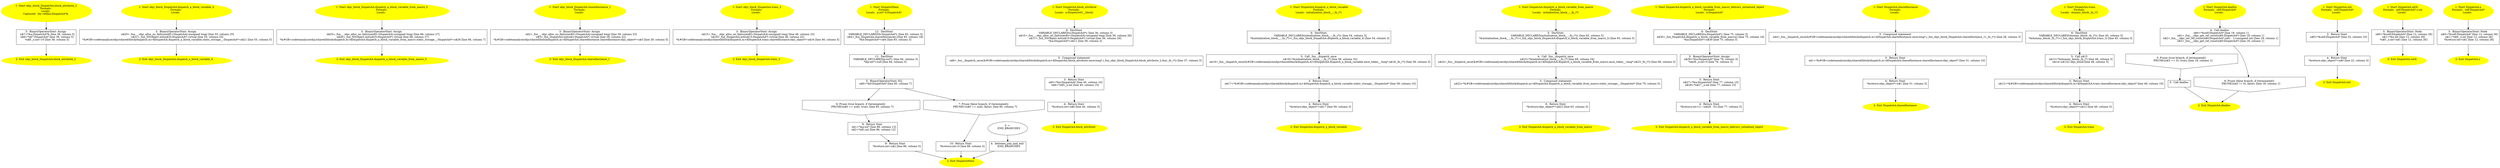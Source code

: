 /* @generated */
digraph cfg {
"objc_block_DispatchA.block_attrib.f8e8d99ed1e9d2ea_1" [label="1: Start objc_block_DispatchA.block_attribute_2\nFormals: \nLocals: \nCaptured:  [by ref]&a:DispatchA*& \n  " color=yellow style=filled]
	

	 "objc_block_DispatchA.block_attrib.f8e8d99ed1e9d2ea_1" -> "objc_block_DispatchA.block_attrib.f8e8d99ed1e9d2ea_3" ;
"objc_block_DispatchA.block_attrib.f8e8d99ed1e9d2ea_2" [label="2: Exit objc_block_DispatchA.block_attribute_2 \n  " color=yellow style=filled]
	

"objc_block_DispatchA.block_attrib.f8e8d99ed1e9d2ea_3" [label="3:  BinaryOperatorStmt: Assign \n   n$7=*&a:DispatchA*& [line 38, column 5]\n  n$8=*n$7:DispatchA* [line 38, column 5]\n  *n$8._x:int=10 [line 38, column 5]\n " shape="box"]
	

	 "objc_block_DispatchA.block_attrib.f8e8d99ed1e9d2ea_3" -> "objc_block_DispatchA.block_attrib.f8e8d99ed1e9d2ea_2" ;
"objc_block_DispatchA.dispatch_a_b.ab3437c3b14d13ad_1" [label="1: Start objc_block_DispatchA.dispatch_a_block_variable_4\nFormals: \nLocals:  \n  " color=yellow style=filled]
	

	 "objc_block_DispatchA.dispatch_a_b.ab3437c3b14d13ad_1" -> "objc_block_DispatchA.dispatch_a_b.ab3437c3b14d13ad_3" ;
"objc_block_DispatchA.dispatch_a_b.ab3437c3b14d13ad_2" [label="2: Exit objc_block_DispatchA.dispatch_a_block_variable_4 \n  " color=yellow style=filled]
	

"objc_block_DispatchA.dispatch_a_b.ab3437c3b14d13ad_3" [label="3:  BinaryOperatorStmt: Assign \n   n$20=_fun___objc_alloc_no_fail(sizeof(t=DispatchA):unsigned long) [line 55, column 25]\n  n$21=_fun_NSObject.init(n$20:DispatchA*) virtual [line 55, column 25]\n  *&#GB<codetoanalyze/objc/shared/block/dispatch.m>$DispatchA.dispatch_a_block_variable.static_storage__:DispatchA*=n$21 [line 55, column 5]\n " shape="box"]
	

	 "objc_block_DispatchA.dispatch_a_b.ab3437c3b14d13ad_3" -> "objc_block_DispatchA.dispatch_a_b.ab3437c3b14d13ad_2" ;
"objc_block_DispatchA.dispatch_a_b.47d9e13809b59db0_1" [label="1: Start objc_block_DispatchA.dispatch_a_block_variable_from_macro_5\nFormals: \nLocals:  \n  " color=yellow style=filled]
	

	 "objc_block_DispatchA.dispatch_a_b.47d9e13809b59db0_1" -> "objc_block_DispatchA.dispatch_a_b.47d9e13809b59db0_3" ;
"objc_block_DispatchA.dispatch_a_b.47d9e13809b59db0_2" [label="2: Exit objc_block_DispatchA.dispatch_a_block_variable_from_macro_5 \n  " color=yellow style=filled]
	

"objc_block_DispatchA.dispatch_a_b.47d9e13809b59db0_3" [label="3:  BinaryOperatorStmt: Assign \n   n$25=_fun___objc_alloc_no_fail(sizeof(t=DispatchA):unsigned long) [line 66, column 27]\n  n$26=_fun_NSObject.init(n$25:DispatchA*) virtual [line 66, column 27]\n  *&#GB<codetoanalyze/objc/shared/block/dispatch.m>$DispatchA.dispatch_a_block_variable_from_macro.static_storage__:DispatchA*=n$26 [line 66, column 7]\n " shape="box"]
	

	 "objc_block_DispatchA.dispatch_a_b.47d9e13809b59db0_3" -> "objc_block_DispatchA.dispatch_a_b.47d9e13809b59db0_2" ;
"objc_block_DispatchA.sharedInstan.3dc4f859cdf04fe0_1" [label="1: Start objc_block_DispatchA.sharedInstance_1\nFormals: \nLocals:  \n  " color=yellow style=filled]
	

	 "objc_block_DispatchA.sharedInstan.3dc4f859cdf04fe0_1" -> "objc_block_DispatchA.sharedInstan.3dc4f859cdf04fe0_3" ;
"objc_block_DispatchA.sharedInstan.3dc4f859cdf04fe0_2" [label="2: Exit objc_block_DispatchA.sharedInstance_1 \n  " color=yellow style=filled]
	

"objc_block_DispatchA.sharedInstan.3dc4f859cdf04fe0_3" [label="3:  BinaryOperatorStmt: Assign \n   n$2=_fun___objc_alloc_no_fail(sizeof(t=DispatchA):unsigned long) [line 29, column 23]\n  n$3=_fun_DispatchA.init(n$2:DispatchA*) virtual [line 29, column 22]\n  *&#GB<codetoanalyze/objc/shared/block/dispatch.m>$DispatchA.sharedInstance.sharedInstance:objc_object*=n$3 [line 29, column 5]\n " shape="box"]
	

	 "objc_block_DispatchA.sharedInstan.3dc4f859cdf04fe0_3" -> "objc_block_DispatchA.sharedInstan.3dc4f859cdf04fe0_2" ;
"objc_block_DispatchA.trans_3.1dbafb3bdd093c55_1" [label="1: Start objc_block_DispatchA.trans_3\nFormals: \nLocals:  \n  " color=yellow style=filled]
	

	 "objc_block_DispatchA.trans_3.1dbafb3bdd093c55_1" -> "objc_block_DispatchA.trans_3.1dbafb3bdd093c55_3" ;
"objc_block_DispatchA.trans_3.1dbafb3bdd093c55_2" [label="2: Exit objc_block_DispatchA.trans_3 \n  " color=yellow style=filled]
	

"objc_block_DispatchA.trans_3.1dbafb3bdd093c55_3" [label="3:  BinaryOperatorStmt: Assign \n   n$15=_fun___objc_alloc_no_fail(sizeof(t=DispatchA):unsigned long) [line 46, column 23]\n  n$16=_fun_DispatchA.init(n$15:DispatchA*) virtual [line 46, column 22]\n  *&#GB<codetoanalyze/objc/shared/block/dispatch.m>$DispatchA.trans.sharedInstance:objc_object*=n$16 [line 46, column 5]\n " shape="box"]
	

	 "objc_block_DispatchA.trans_3.1dbafb3bdd093c55_3" -> "objc_block_DispatchA.trans_3.1dbafb3bdd093c55_2" ;
"DispatchMain.f6461dbdaeaf9a11_1" [label="1: Start DispatchMain\nFormals: \nLocals:  p:int* b:DispatchA* \n  " color=yellow style=filled]
	

	 "DispatchMain.f6461dbdaeaf9a11_1" -> "DispatchMain.f6461dbdaeaf9a11_12" ;
"DispatchMain.f6461dbdaeaf9a11_2" [label="2: Exit DispatchMain \n  " color=yellow style=filled]
	

"DispatchMain.f6461dbdaeaf9a11_3" [label="3: + \n   END_BRANCHES\n " ]
	

	 "DispatchMain.f6461dbdaeaf9a11_3" -> "DispatchMain.f6461dbdaeaf9a11_4" ;
"DispatchMain.f6461dbdaeaf9a11_4" [label="4:  between_join_and_exit \n   END_BRANCHES\n " shape="box"]
	

	 "DispatchMain.f6461dbdaeaf9a11_4" -> "DispatchMain.f6461dbdaeaf9a11_2" ;
"DispatchMain.f6461dbdaeaf9a11_5" [label="5:  BinaryOperatorStmt: EQ \n   n$0=*&b:DispatchA* [line 85, column 7]\n " shape="box"]
	

	 "DispatchMain.f6461dbdaeaf9a11_5" -> "DispatchMain.f6461dbdaeaf9a11_6" ;
	 "DispatchMain.f6461dbdaeaf9a11_5" -> "DispatchMain.f6461dbdaeaf9a11_7" ;
"DispatchMain.f6461dbdaeaf9a11_6" [label="6: Prune (true branch, if (terminated)) \n   PRUNE((n$0 == null), true); [line 85, column 7]\n " shape="invhouse"]
	

	 "DispatchMain.f6461dbdaeaf9a11_6" -> "DispatchMain.f6461dbdaeaf9a11_8" ;
"DispatchMain.f6461dbdaeaf9a11_7" [label="7: Prune (false branch, if (terminated)) \n   PRUNE(!(n$0 == null), false); [line 85, column 7]\n " shape="invhouse"]
	

	 "DispatchMain.f6461dbdaeaf9a11_7" -> "DispatchMain.f6461dbdaeaf9a11_10" ;
"DispatchMain.f6461dbdaeaf9a11_8" [label="8:  Return Stmt \n   n$1=*&p:int* [line 86, column 13]\n  n$2=*n$1:int [line 86, column 12]\n " shape="box"]
	

	 "DispatchMain.f6461dbdaeaf9a11_8" -> "DispatchMain.f6461dbdaeaf9a11_9" ;
"DispatchMain.f6461dbdaeaf9a11_9" [label="9:  Return Stmt \n   *&return:int=n$2 [line 86, column 5]\n " shape="box"]
	

	 "DispatchMain.f6461dbdaeaf9a11_9" -> "DispatchMain.f6461dbdaeaf9a11_2" ;
"DispatchMain.f6461dbdaeaf9a11_10" [label="10:  Return Stmt \n   *&return:int=0 [line 88, column 5]\n " shape="box"]
	

	 "DispatchMain.f6461dbdaeaf9a11_10" -> "DispatchMain.f6461dbdaeaf9a11_2" ;
"DispatchMain.f6461dbdaeaf9a11_11" [label="11:  DeclStmt \n   VARIABLE_DECLARED(p:int*); [line 84, column 3]\n  *&p:int*=null [line 84, column 3]\n " shape="box"]
	

	 "DispatchMain.f6461dbdaeaf9a11_11" -> "DispatchMain.f6461dbdaeaf9a11_5" ;
"DispatchMain.f6461dbdaeaf9a11_12" [label="12:  DeclStmt \n   VARIABLE_DECLARED(b:DispatchA*); [line 83, column 3]\n  n$4=_fun_DispatchA.sharedInstance() [line 83, column 18]\n  *&b:DispatchA*=n$4 [line 83, column 3]\n " shape="box"]
	

	 "DispatchMain.f6461dbdaeaf9a11_12" -> "DispatchMain.f6461dbdaeaf9a11_11" ;
"block_attribute#DispatchA#[class].73d115a412667b49_1" [label="1: Start DispatchA.block_attribute\nFormals: \nLocals:  a:DispatchA*(__block) \n  " color=yellow style=filled]
	

	 "block_attribute#DispatchA#[class].73d115a412667b49_1" -> "block_attribute#DispatchA#[class].73d115a412667b49_6" ;
"block_attribute#DispatchA#[class].73d115a412667b49_2" [label="2: Exit DispatchA.block_attribute \n  " color=yellow style=filled]
	

"block_attribute#DispatchA#[class].73d115a412667b49_3" [label="3:  Return Stmt \n   n$5=*&a:DispatchA* [line 40, column 10]\n  n$6=*n$5._x:int [line 40, column 10]\n " shape="box"]
	

	 "block_attribute#DispatchA#[class].73d115a412667b49_3" -> "block_attribute#DispatchA#[class].73d115a412667b49_4" ;
"block_attribute#DispatchA#[class].73d115a412667b49_4" [label="4:  Return Stmt \n   *&return:int=n$6 [line 40, column 3]\n " shape="box"]
	

	 "block_attribute#DispatchA#[class].73d115a412667b49_4" -> "block_attribute#DispatchA#[class].73d115a412667b49_2" ;
"block_attribute#DispatchA#[class].73d115a412667b49_5" [label="5:  Compound statement \n   n$9=_fun__dispatch_once(&#GB<codetoanalyze/objc/shared/block/dispatch.m>$DispatchA.block_attribute.once:long*,(_fun_objc_block_DispatchA.block_attribute_2,&a):_fn_(*)) [line 37, column 3]\n " shape="box"]
	

	 "block_attribute#DispatchA#[class].73d115a412667b49_5" -> "block_attribute#DispatchA#[class].73d115a412667b49_3" ;
"block_attribute#DispatchA#[class].73d115a412667b49_6" [label="6:  DeclStmt \n   VARIABLE_DECLARED(a:DispatchA*); [line 36, column 3]\n  n$10=_fun___objc_alloc_no_fail(sizeof(t=DispatchA):unsigned long) [line 36, column 26]\n  n$11=_fun_NSObject.init(n$10:DispatchA*) virtual [line 36, column 26]\n  *&a:DispatchA*=n$11 [line 36, column 3]\n " shape="box"]
	

	 "block_attribute#DispatchA#[class].73d115a412667b49_6" -> "block_attribute#DispatchA#[class].73d115a412667b49_5" ;
"dispatch_a_block_variable#Dispatc.0bd7f33b7fd4c748_1" [label="1: Start DispatchA.dispatch_a_block_variable\nFormals: \nLocals:  initialization_block__:_fn_(*) \n  " color=yellow style=filled]
	

	 "dispatch_a_block_variable#Dispatc.0bd7f33b7fd4c748_1" -> "dispatch_a_block_variable#Dispatc.0bd7f33b7fd4c748_6" ;
"dispatch_a_block_variable#Dispatc.0bd7f33b7fd4c748_2" [label="2: Exit DispatchA.dispatch_a_block_variable \n  " color=yellow style=filled]
	

"dispatch_a_block_variable#Dispatc.0bd7f33b7fd4c748_3" [label="3:  Return Stmt \n   n$17=*&#GB<codetoanalyze/objc/shared/block/dispatch.m>$DispatchA.dispatch_a_block_variable.static_storage__:DispatchA* [line 59, column 10]\n " shape="box"]
	

	 "dispatch_a_block_variable#Dispatc.0bd7f33b7fd4c748_3" -> "dispatch_a_block_variable#Dispatc.0bd7f33b7fd4c748_4" ;
"dispatch_a_block_variable#Dispatc.0bd7f33b7fd4c748_4" [label="4:  Return Stmt \n   *&return:objc_object*=n$17 [line 59, column 3]\n " shape="box"]
	

	 "dispatch_a_block_variable#Dispatc.0bd7f33b7fd4c748_4" -> "dispatch_a_block_variable#Dispatc.0bd7f33b7fd4c748_2" ;
"dispatch_a_block_variable#Dispatc.0bd7f33b7fd4c748_5" [label="5:  Call _fun__dispatch_once \n   n$18=*&initialization_block__:_fn_(*) [line 58, column 32]\n  n$19=_fun__dispatch_once(&#GB<codetoanalyze/objc/shared/block/dispatch.m>$DispatchA.dispatch_a_block_variable.once_token__:long*,n$18:_fn_(*)) [line 58, column 3]\n " shape="box"]
	

	 "dispatch_a_block_variable#Dispatc.0bd7f33b7fd4c748_5" -> "dispatch_a_block_variable#Dispatc.0bd7f33b7fd4c748_3" ;
"dispatch_a_block_variable#Dispatc.0bd7f33b7fd4c748_6" [label="6:  DeclStmt \n   VARIABLE_DECLARED(initialization_block__:_fn_(*)); [line 54, column 3]\n  *&initialization_block__:_fn_(*)=(_fun_objc_block_DispatchA.dispatch_a_block_variable_4) [line 54, column 3]\n " shape="box"]
	

	 "dispatch_a_block_variable#Dispatc.0bd7f33b7fd4c748_6" -> "dispatch_a_block_variable#Dispatc.0bd7f33b7fd4c748_5" ;
"dispatch_a_block_variable_from_ma.f07f006a3c1fec35_1" [label="1: Start DispatchA.dispatch_a_block_variable_from_macro\nFormals: \nLocals:  initialization_block__:_fn_(*) \n  " color=yellow style=filled]
	

	 "dispatch_a_block_variable_from_ma.f07f006a3c1fec35_1" -> "dispatch_a_block_variable_from_ma.f07f006a3c1fec35_5" ;
"dispatch_a_block_variable_from_ma.f07f006a3c1fec35_2" [label="2: Exit DispatchA.dispatch_a_block_variable_from_macro \n  " color=yellow style=filled]
	

"dispatch_a_block_variable_from_ma.f07f006a3c1fec35_3" [label="3:  Compound statement \n   n$22=*&#GB<codetoanalyze/objc/shared/block/dispatch.m>$DispatchA.dispatch_a_block_variable_from_macro.static_storage__:DispatchA* [line 70, column 5]\n " shape="box"]
	

	 "dispatch_a_block_variable_from_ma.f07f006a3c1fec35_3" -> "dispatch_a_block_variable_from_ma.f07f006a3c1fec35_6" ;
"dispatch_a_block_variable_from_ma.f07f006a3c1fec35_4" [label="4:  Call _fun__dispatch_once \n   n$23=*&initialization_block__:_fn_(*) [line 69, column 34]\n  n$24=_fun__dispatch_once(&#GB<codetoanalyze/objc/shared/block/dispatch.m>$DispatchA.dispatch_a_block_variable_from_macro.once_token__:long*,n$23:_fn_(*)) [line 69, column 5]\n " shape="box"]
	

	 "dispatch_a_block_variable_from_ma.f07f006a3c1fec35_4" -> "dispatch_a_block_variable_from_ma.f07f006a3c1fec35_3" ;
"dispatch_a_block_variable_from_ma.f07f006a3c1fec35_5" [label="5:  DeclStmt \n   VARIABLE_DECLARED(initialization_block__:_fn_(*)); [line 65, column 5]\n  *&initialization_block__:_fn_(*)=(_fun_objc_block_DispatchA.dispatch_a_block_variable_from_macro_5) [line 65, column 5]\n " shape="box"]
	

	 "dispatch_a_block_variable_from_ma.f07f006a3c1fec35_5" -> "dispatch_a_block_variable_from_ma.f07f006a3c1fec35_4" ;
"dispatch_a_block_variable_from_ma.f07f006a3c1fec35_6" [label="6:  Return Stmt \n   *&return:objc_object*=n$22 [line 63, column 3]\n " shape="box"]
	

	 "dispatch_a_block_variable_from_ma.f07f006a3c1fec35_6" -> "dispatch_a_block_variable_from_ma.f07f006a3c1fec35_2" ;
"dispatch_a_block_variable_from_ma.c96fae9db5188a4e_1" [label="1: Start DispatchA.dispatch_a_block_variable_from_macro_delivers_initialised_object\nFormals: \nLocals:  a:DispatchA* \n  " color=yellow style=filled]
	

	 "dispatch_a_block_variable_from_ma.c96fae9db5188a4e_1" -> "dispatch_a_block_variable_from_ma.c96fae9db5188a4e_6" ;
"dispatch_a_block_variable_from_ma.c96fae9db5188a4e_2" [label="2: Exit DispatchA.dispatch_a_block_variable_from_macro_delivers_initialised_object \n  " color=yellow style=filled]
	

"dispatch_a_block_variable_from_ma.c96fae9db5188a4e_3" [label="3:  Return Stmt \n   n$27=*&a:DispatchA* [line 77, column 15]\n  n$28=*n$27._x:int [line 77, column 15]\n " shape="box"]
	

	 "dispatch_a_block_variable_from_ma.c96fae9db5188a4e_3" -> "dispatch_a_block_variable_from_ma.c96fae9db5188a4e_4" ;
"dispatch_a_block_variable_from_ma.c96fae9db5188a4e_4" [label="4:  Return Stmt \n   *&return:int=(1 / (n$28 - 5)) [line 77, column 3]\n " shape="box"]
	

	 "dispatch_a_block_variable_from_ma.c96fae9db5188a4e_4" -> "dispatch_a_block_variable_from_ma.c96fae9db5188a4e_2" ;
"dispatch_a_block_variable_from_ma.c96fae9db5188a4e_5" [label="5:  BinaryOperatorStmt: Assign \n   n$29=*&a:DispatchA* [line 76, column 3]\n  *n$29._x:int=5 [line 76, column 3]\n " shape="box"]
	

	 "dispatch_a_block_variable_from_ma.c96fae9db5188a4e_5" -> "dispatch_a_block_variable_from_ma.c96fae9db5188a4e_3" ;
"dispatch_a_block_variable_from_ma.c96fae9db5188a4e_6" [label="6:  DeclStmt \n   VARIABLE_DECLARED(a:DispatchA*); [line 75, column 3]\n  n$30=_fun_DispatchA.dispatch_a_block_variable_from_macro() [line 75, column 18]\n  *&a:DispatchA*=n$30 [line 75, column 3]\n " shape="box"]
	

	 "dispatch_a_block_variable_from_ma.c96fae9db5188a4e_6" -> "dispatch_a_block_variable_from_ma.c96fae9db5188a4e_5" ;
"sharedInstance#DispatchA#[class].0794e883a288d834_1" [label="1: Start DispatchA.sharedInstance\nFormals: \nLocals:  \n  " color=yellow style=filled]
	

	 "sharedInstance#DispatchA#[class].0794e883a288d834_1" -> "sharedInstance#DispatchA#[class].0794e883a288d834_5" ;
"sharedInstance#DispatchA#[class].0794e883a288d834_2" [label="2: Exit DispatchA.sharedInstance \n  " color=yellow style=filled]
	

"sharedInstance#DispatchA#[class].0794e883a288d834_3" [label="3:  Return Stmt \n   n$1=*&#GB<codetoanalyze/objc/shared/block/dispatch.m>$DispatchA.sharedInstance.sharedInstance:objc_object* [line 31, column 10]\n " shape="box"]
	

	 "sharedInstance#DispatchA#[class].0794e883a288d834_3" -> "sharedInstance#DispatchA#[class].0794e883a288d834_4" ;
"sharedInstance#DispatchA#[class].0794e883a288d834_4" [label="4:  Return Stmt \n   *&return:objc_object*=n$1 [line 31, column 3]\n " shape="box"]
	

	 "sharedInstance#DispatchA#[class].0794e883a288d834_4" -> "sharedInstance#DispatchA#[class].0794e883a288d834_2" ;
"sharedInstance#DispatchA#[class].0794e883a288d834_5" [label="5:  Compound statement \n   n$4=_fun__dispatch_once(&#GB<codetoanalyze/objc/shared/block/dispatch.m>$DispatchA.sharedInstance.once:long*,(_fun_objc_block_DispatchA.sharedInstance_1):_fn_(*)) [line 28, column 3]\n " shape="box"]
	

	 "sharedInstance#DispatchA#[class].0794e883a288d834_5" -> "sharedInstance#DispatchA#[class].0794e883a288d834_3" ;
"trans#DispatchA#[class].c52c322010b9e8d8_1" [label="1: Start DispatchA.trans\nFormals: \nLocals:  dummy_block:_fn_(*) \n  " color=yellow style=filled]
	

	 "trans#DispatchA#[class].c52c322010b9e8d8_1" -> "trans#DispatchA#[class].c52c322010b9e8d8_6" ;
"trans#DispatchA#[class].c52c322010b9e8d8_2" [label="2: Exit DispatchA.trans \n  " color=yellow style=filled]
	

"trans#DispatchA#[class].c52c322010b9e8d8_3" [label="3:  Return Stmt \n   n$12=*&#GB<codetoanalyze/objc/shared/block/dispatch.m>$DispatchA.trans.sharedInstance:objc_object* [line 49, column 10]\n " shape="box"]
	

	 "trans#DispatchA#[class].c52c322010b9e8d8_3" -> "trans#DispatchA#[class].c52c322010b9e8d8_4" ;
"trans#DispatchA#[class].c52c322010b9e8d8_4" [label="4:  Return Stmt \n   *&return:objc_object*=n$12 [line 49, column 3]\n " shape="box"]
	

	 "trans#DispatchA#[class].c52c322010b9e8d8_4" -> "trans#DispatchA#[class].c52c322010b9e8d8_2" ;
"trans#DispatchA#[class].c52c322010b9e8d8_5" [label="5:  Call n$13 \n   n$13=*&dummy_block:_fn_(*) [line 48, column 3]\n  n$14=n$13() objc_block [line 48, column 3]\n " shape="box"]
	

	 "trans#DispatchA#[class].c52c322010b9e8d8_5" -> "trans#DispatchA#[class].c52c322010b9e8d8_3" ;
"trans#DispatchA#[class].c52c322010b9e8d8_6" [label="6:  DeclStmt \n   VARIABLE_DECLARED(dummy_block:_fn_(*)); [line 45, column 3]\n  *&dummy_block:_fn_(*)=(_fun_objc_block_DispatchA.trans_3) [line 45, column 3]\n " shape="box"]
	

	 "trans#DispatchA#[class].c52c322010b9e8d8_6" -> "trans#DispatchA#[class].c52c322010b9e8d8_5" ;
"dealloc#DispatchA#[instance].708db887ebf0bc31_1" [label="1: Start DispatchA.dealloc\nFormals:  self:DispatchA*\nLocals:  \n  " color=yellow style=filled]
	

	 "dealloc#DispatchA#[instance].708db887ebf0bc31_1" -> "dealloc#DispatchA#[instance].708db887ebf0bc31_4" ;
"dealloc#DispatchA#[instance].708db887ebf0bc31_2" [label="2: Exit DispatchA.dealloc \n  " color=yellow style=filled]
	

"dealloc#DispatchA#[instance].708db887ebf0bc31_3" [label="3:  Call dealloc \n  " shape="box"]
	

	 "dealloc#DispatchA#[instance].708db887ebf0bc31_3" -> "dealloc#DispatchA#[instance].708db887ebf0bc31_2" ;
"dealloc#DispatchA#[instance].708db887ebf0bc31_4" [label="4:  Call dealloc \n   n$0=*&self:DispatchA* [line 18, column 1]\n  n$1=_fun___objc_get_ref_count(n$0:DispatchA*) [line 18, column 1]\n  n$2=_fun___objc_set_ref_count(n$0:DispatchA*,(n$1 - 1):unsigned int) [line 18, column 1]\n  n$3=_fun___objc_get_ref_count(n$0:DispatchA*) [line 18, column 1]\n " shape="box"]
	

	 "dealloc#DispatchA#[instance].708db887ebf0bc31_4" -> "dealloc#DispatchA#[instance].708db887ebf0bc31_5" ;
	 "dealloc#DispatchA#[instance].708db887ebf0bc31_4" -> "dealloc#DispatchA#[instance].708db887ebf0bc31_6" ;
"dealloc#DispatchA#[instance].708db887ebf0bc31_5" [label="5: Prune (true branch, if (terminated)) \n   PRUNE((n$3 == 0), true); [line 18, column 1]\n " shape="invhouse"]
	

	 "dealloc#DispatchA#[instance].708db887ebf0bc31_5" -> "dealloc#DispatchA#[instance].708db887ebf0bc31_3" ;
"dealloc#DispatchA#[instance].708db887ebf0bc31_6" [label="6: Prune (false branch, if (terminated)) \n   PRUNE((n$3 != 0), false); [line 18, column 1]\n " shape="invhouse"]
	

	 "dealloc#DispatchA#[instance].708db887ebf0bc31_6" -> "dealloc#DispatchA#[instance].708db887ebf0bc31_2" ;
"init#DispatchA#[instance].b4cccba7a4dc88f9_1" [label="1: Start DispatchA.init\nFormals:  self:DispatchA*\nLocals:  \n  " color=yellow style=filled]
	

	 "init#DispatchA#[instance].b4cccba7a4dc88f9_1" -> "init#DispatchA#[instance].b4cccba7a4dc88f9_3" ;
"init#DispatchA#[instance].b4cccba7a4dc88f9_2" [label="2: Exit DispatchA.init \n  " color=yellow style=filled]
	

"init#DispatchA#[instance].b4cccba7a4dc88f9_3" [label="3:  Return Stmt \n   n$0=*&self:DispatchA* [line 22, column 10]\n " shape="box"]
	

	 "init#DispatchA#[instance].b4cccba7a4dc88f9_3" -> "init#DispatchA#[instance].b4cccba7a4dc88f9_4" ;
"init#DispatchA#[instance].b4cccba7a4dc88f9_4" [label="4:  Return Stmt \n   *&return:objc_object*=n$0 [line 22, column 3]\n " shape="box"]
	

	 "init#DispatchA#[instance].b4cccba7a4dc88f9_4" -> "init#DispatchA#[instance].b4cccba7a4dc88f9_2" ;
"setX:#DispatchA#[instance].c6ff0a2f154b7ab4_1" [label="1: Start DispatchA.setX:\nFormals:  self:DispatchA* x:int\nLocals:  \n  " color=yellow style=filled]
	

	 "setX:#DispatchA#[instance].c6ff0a2f154b7ab4_1" -> "setX:#DispatchA#[instance].c6ff0a2f154b7ab4_3" ;
"setX:#DispatchA#[instance].c6ff0a2f154b7ab4_2" [label="2: Exit DispatchA.setX: \n  " color=yellow style=filled]
	

"setX:#DispatchA#[instance].c6ff0a2f154b7ab4_3" [label="3:  BinaryOperatorStmt: Node \n   n$0=*&self:DispatchA* [line 12, column 26]\n  n$1=*&x:int [line 12, column 26]\n  *n$0._x:int=n$1 [line 12, column 26]\n " shape="box"]
	

	 "setX:#DispatchA#[instance].c6ff0a2f154b7ab4_3" -> "setX:#DispatchA#[instance].c6ff0a2f154b7ab4_2" ;
"x#DispatchA#[instance].73665ea68404c34a_1" [label="1: Start DispatchA.x\nFormals:  self:DispatchA*\nLocals:  \n  " color=yellow style=filled]
	

	 "x#DispatchA#[instance].73665ea68404c34a_1" -> "x#DispatchA#[instance].73665ea68404c34a_3" ;
"x#DispatchA#[instance].73665ea68404c34a_2" [label="2: Exit DispatchA.x \n  " color=yellow style=filled]
	

"x#DispatchA#[instance].73665ea68404c34a_3" [label="3:  BinaryOperatorStmt: Node \n   n$0=*&self:DispatchA* [line 12, column 26]\n  n$1=*n$0._x:int [line 12, column 26]\n  *&return:int=n$1 [line 12, column 26]\n " shape="box"]
	

	 "x#DispatchA#[instance].73665ea68404c34a_3" -> "x#DispatchA#[instance].73665ea68404c34a_2" ;
}
